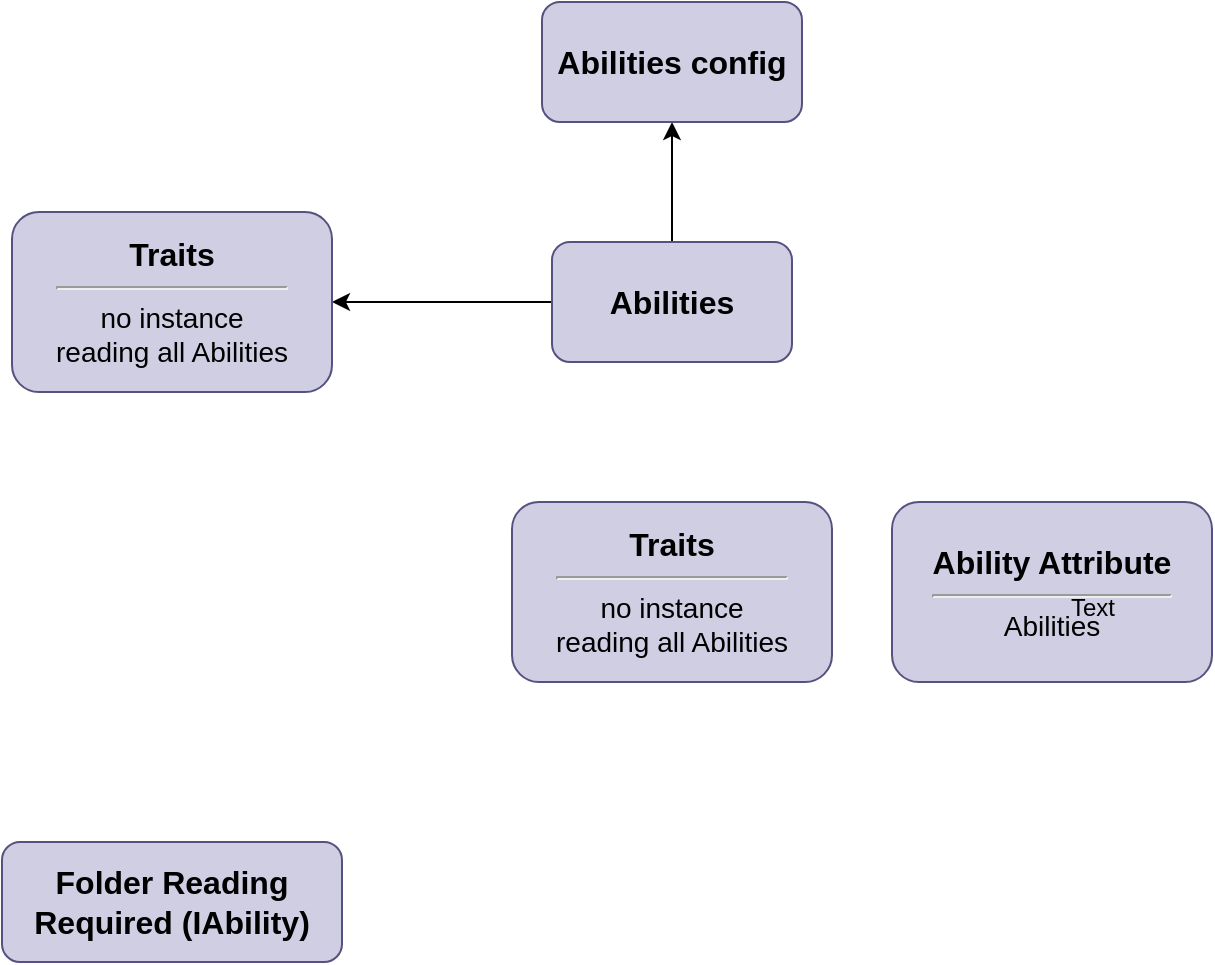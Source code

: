 <mxfile version="24.5.3" type="device">
  <diagram name="Page-1" id="64scCPBlBniN26_XGfwt">
    <mxGraphModel dx="2284" dy="836" grid="1" gridSize="10" guides="1" tooltips="1" connect="1" arrows="1" fold="1" page="1" pageScale="1" pageWidth="850" pageHeight="1100" math="0" shadow="0">
      <root>
        <mxCell id="0" />
        <mxCell id="1" parent="0" />
        <mxCell id="LOwTzZgPYSI4zvSnTb8c-11" style="edgeStyle=orthogonalEdgeStyle;rounded=0;orthogonalLoop=1;jettySize=auto;html=1;" edge="1" parent="1" source="LOwTzZgPYSI4zvSnTb8c-3" target="LOwTzZgPYSI4zvSnTb8c-9">
          <mxGeometry relative="1" as="geometry" />
        </mxCell>
        <mxCell id="LOwTzZgPYSI4zvSnTb8c-14" style="edgeStyle=orthogonalEdgeStyle;rounded=0;orthogonalLoop=1;jettySize=auto;html=1;" edge="1" parent="1" source="LOwTzZgPYSI4zvSnTb8c-3" target="LOwTzZgPYSI4zvSnTb8c-13">
          <mxGeometry relative="1" as="geometry" />
        </mxCell>
        <mxCell id="LOwTzZgPYSI4zvSnTb8c-3" value="&lt;font color=&quot;#000000&quot;&gt;&lt;span style=&quot;font-size: 16px;&quot;&gt;&lt;b&gt;Abilities&lt;/b&gt;&lt;/span&gt;&lt;/font&gt;" style="rounded=1;whiteSpace=wrap;html=1;fillColor=#d0cee2;strokeColor=#56517e;" vertex="1" parent="1">
          <mxGeometry x="-60" y="520" width="120" height="60" as="geometry" />
        </mxCell>
        <mxCell id="LOwTzZgPYSI4zvSnTb8c-9" value="&lt;font color=&quot;#000000&quot;&gt;&lt;span style=&quot;font-size: 16px;&quot;&gt;&lt;b&gt;Traits&lt;/b&gt;&lt;/span&gt;&lt;/font&gt;&lt;br&gt;&lt;div&gt;&lt;hr&gt;&lt;div&gt;&lt;span style=&quot;font-size: 14px; color: rgb(0, 0, 0); background-color: initial;&quot;&gt;no instance&lt;/span&gt;&lt;br&gt;&lt;/div&gt;&lt;/div&gt;&lt;div&gt;&lt;span style=&quot;font-size: 14px; color: rgb(0, 0, 0); background-color: initial;&quot;&gt;reading all Abilities&lt;/span&gt;&lt;/div&gt;" style="rounded=1;whiteSpace=wrap;html=1;fillColor=#d0cee2;strokeColor=#56517e;" vertex="1" parent="1">
          <mxGeometry x="-330" y="505" width="160" height="90" as="geometry" />
        </mxCell>
        <mxCell id="LOwTzZgPYSI4zvSnTb8c-13" value="&lt;font color=&quot;#000000&quot;&gt;&lt;span style=&quot;font-size: 16px;&quot;&gt;&lt;b&gt;Abilities config&lt;/b&gt;&lt;/span&gt;&lt;/font&gt;" style="rounded=1;whiteSpace=wrap;html=1;fillColor=#d0cee2;strokeColor=#56517e;" vertex="1" parent="1">
          <mxGeometry x="-65" y="400" width="130" height="60" as="geometry" />
        </mxCell>
        <mxCell id="LOwTzZgPYSI4zvSnTb8c-15" value="&lt;font color=&quot;#000000&quot;&gt;&lt;span style=&quot;font-size: 16px;&quot;&gt;&lt;b&gt;Traits&lt;/b&gt;&lt;/span&gt;&lt;/font&gt;&lt;br&gt;&lt;div&gt;&lt;hr&gt;&lt;div&gt;&lt;span style=&quot;font-size: 14px; color: rgb(0, 0, 0); background-color: initial;&quot;&gt;no instance&lt;/span&gt;&lt;br&gt;&lt;/div&gt;&lt;/div&gt;&lt;div&gt;&lt;span style=&quot;font-size: 14px; color: rgb(0, 0, 0); background-color: initial;&quot;&gt;reading all Abilities&lt;/span&gt;&lt;/div&gt;" style="rounded=1;whiteSpace=wrap;html=1;fillColor=#d0cee2;strokeColor=#56517e;" vertex="1" parent="1">
          <mxGeometry x="-80" y="650" width="160" height="90" as="geometry" />
        </mxCell>
        <mxCell id="LOwTzZgPYSI4zvSnTb8c-16" value="&lt;font color=&quot;#000000&quot;&gt;&lt;span style=&quot;font-size: 16px;&quot;&gt;&lt;b&gt;Ability Attribute&lt;/b&gt;&lt;/span&gt;&lt;/font&gt;&lt;br&gt;&lt;div&gt;&lt;hr&gt;&lt;div&gt;&lt;span style=&quot;background-color: initial; color: rgb(0, 0, 0); font-size: 14px;&quot;&gt;Abilities&lt;/span&gt;&lt;br&gt;&lt;/div&gt;&lt;/div&gt;" style="rounded=1;whiteSpace=wrap;html=1;fillColor=#d0cee2;strokeColor=#56517e;" vertex="1" parent="1">
          <mxGeometry x="110" y="650" width="160" height="90" as="geometry" />
        </mxCell>
        <mxCell id="LOwTzZgPYSI4zvSnTb8c-17" value="Text" style="text;html=1;align=center;verticalAlign=middle;resizable=0;points=[];autosize=1;strokeColor=none;fillColor=none;" vertex="1" parent="1">
          <mxGeometry x="185" y="688" width="50" height="30" as="geometry" />
        </mxCell>
        <mxCell id="LOwTzZgPYSI4zvSnTb8c-19" value="&lt;font color=&quot;#000000&quot;&gt;&lt;span style=&quot;font-size: 16px;&quot;&gt;&lt;b&gt;Folder Reading&lt;/b&gt;&lt;/span&gt;&lt;/font&gt;&lt;div&gt;&lt;font color=&quot;#000000&quot;&gt;&lt;span style=&quot;font-size: 16px;&quot;&gt;&lt;b&gt;Required (IAbility)&lt;/b&gt;&lt;/span&gt;&lt;/font&gt;&lt;/div&gt;" style="rounded=1;whiteSpace=wrap;html=1;fillColor=#d0cee2;strokeColor=#56517e;" vertex="1" parent="1">
          <mxGeometry x="-335" y="820" width="170" height="60" as="geometry" />
        </mxCell>
      </root>
    </mxGraphModel>
  </diagram>
</mxfile>
